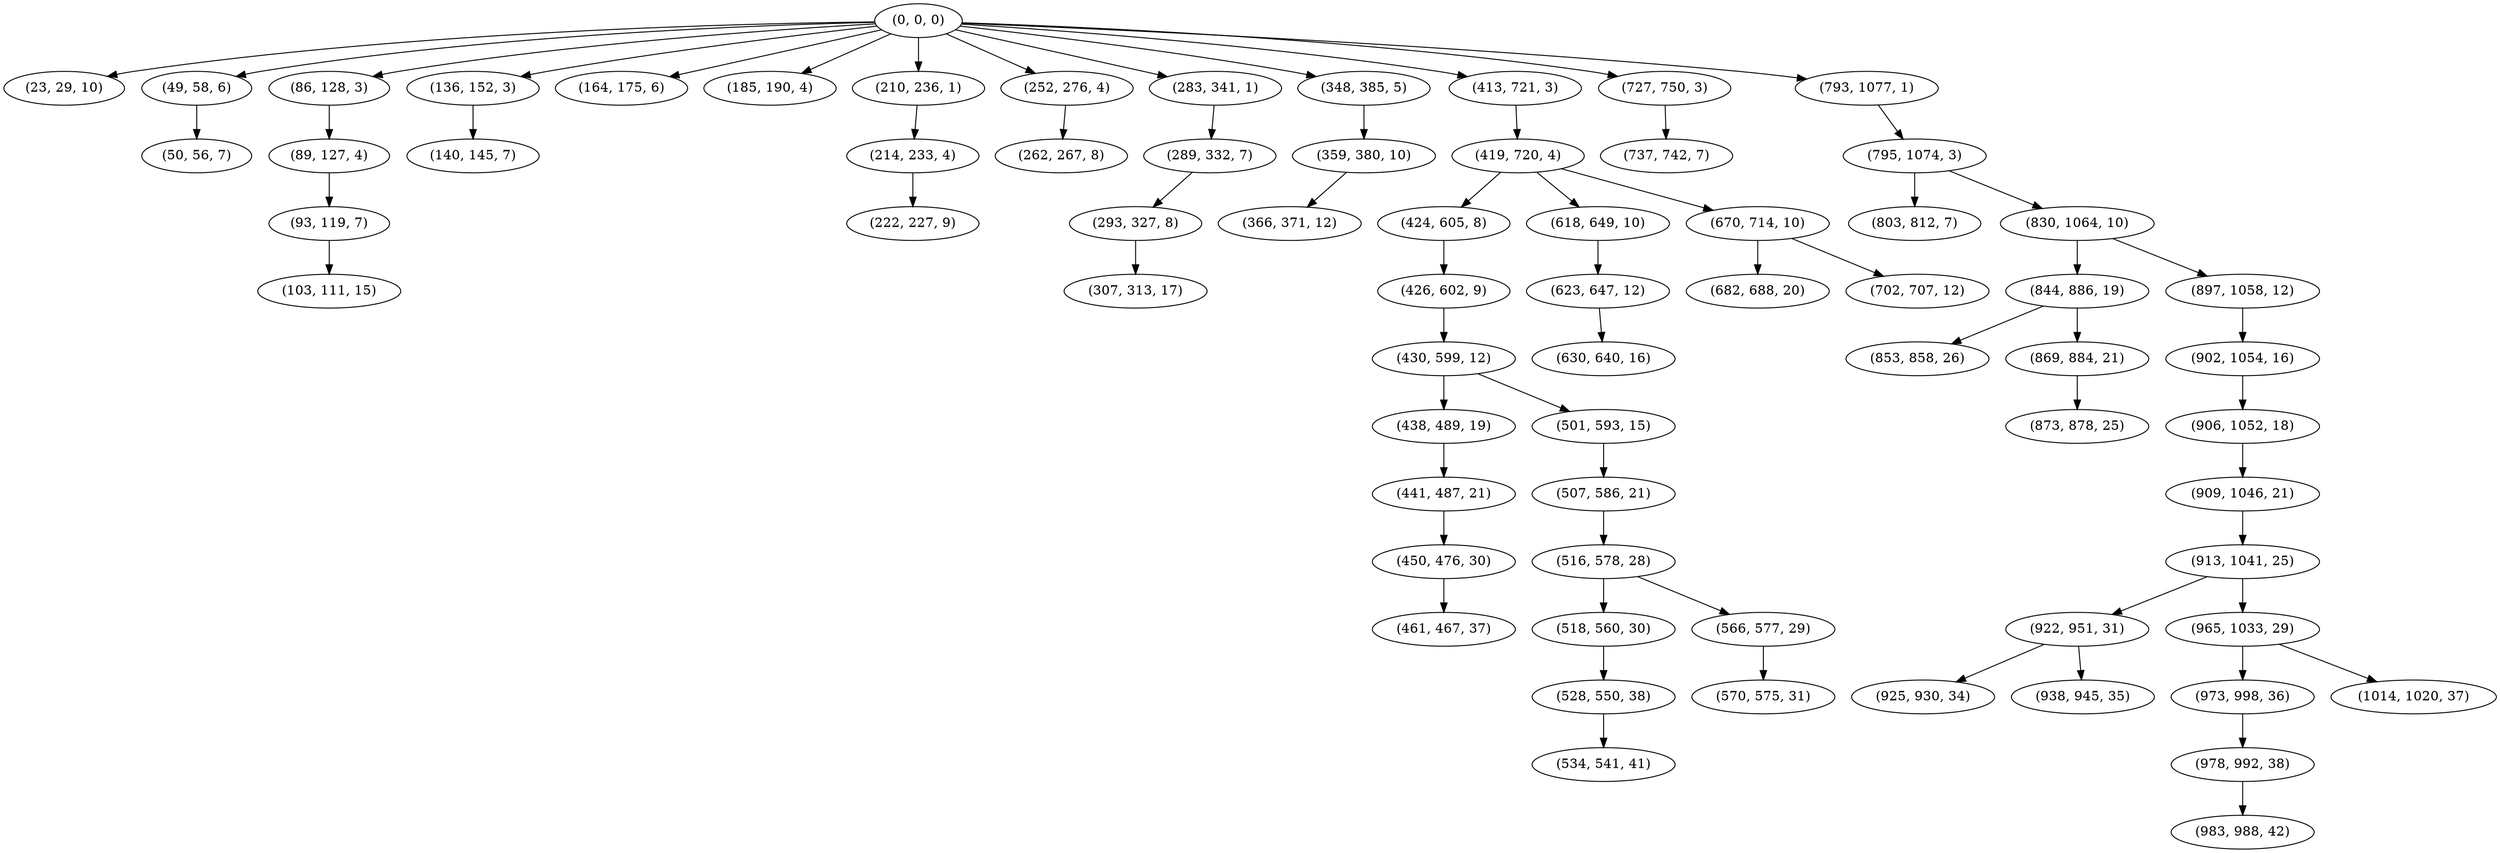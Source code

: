 digraph tree {
    "(0, 0, 0)";
    "(23, 29, 10)";
    "(49, 58, 6)";
    "(50, 56, 7)";
    "(86, 128, 3)";
    "(89, 127, 4)";
    "(93, 119, 7)";
    "(103, 111, 15)";
    "(136, 152, 3)";
    "(140, 145, 7)";
    "(164, 175, 6)";
    "(185, 190, 4)";
    "(210, 236, 1)";
    "(214, 233, 4)";
    "(222, 227, 9)";
    "(252, 276, 4)";
    "(262, 267, 8)";
    "(283, 341, 1)";
    "(289, 332, 7)";
    "(293, 327, 8)";
    "(307, 313, 17)";
    "(348, 385, 5)";
    "(359, 380, 10)";
    "(366, 371, 12)";
    "(413, 721, 3)";
    "(419, 720, 4)";
    "(424, 605, 8)";
    "(426, 602, 9)";
    "(430, 599, 12)";
    "(438, 489, 19)";
    "(441, 487, 21)";
    "(450, 476, 30)";
    "(461, 467, 37)";
    "(501, 593, 15)";
    "(507, 586, 21)";
    "(516, 578, 28)";
    "(518, 560, 30)";
    "(528, 550, 38)";
    "(534, 541, 41)";
    "(566, 577, 29)";
    "(570, 575, 31)";
    "(618, 649, 10)";
    "(623, 647, 12)";
    "(630, 640, 16)";
    "(670, 714, 10)";
    "(682, 688, 20)";
    "(702, 707, 12)";
    "(727, 750, 3)";
    "(737, 742, 7)";
    "(793, 1077, 1)";
    "(795, 1074, 3)";
    "(803, 812, 7)";
    "(830, 1064, 10)";
    "(844, 886, 19)";
    "(853, 858, 26)";
    "(869, 884, 21)";
    "(873, 878, 25)";
    "(897, 1058, 12)";
    "(902, 1054, 16)";
    "(906, 1052, 18)";
    "(909, 1046, 21)";
    "(913, 1041, 25)";
    "(922, 951, 31)";
    "(925, 930, 34)";
    "(938, 945, 35)";
    "(965, 1033, 29)";
    "(973, 998, 36)";
    "(978, 992, 38)";
    "(983, 988, 42)";
    "(1014, 1020, 37)";
    "(0, 0, 0)" -> "(23, 29, 10)";
    "(0, 0, 0)" -> "(49, 58, 6)";
    "(0, 0, 0)" -> "(86, 128, 3)";
    "(0, 0, 0)" -> "(136, 152, 3)";
    "(0, 0, 0)" -> "(164, 175, 6)";
    "(0, 0, 0)" -> "(185, 190, 4)";
    "(0, 0, 0)" -> "(210, 236, 1)";
    "(0, 0, 0)" -> "(252, 276, 4)";
    "(0, 0, 0)" -> "(283, 341, 1)";
    "(0, 0, 0)" -> "(348, 385, 5)";
    "(0, 0, 0)" -> "(413, 721, 3)";
    "(0, 0, 0)" -> "(727, 750, 3)";
    "(0, 0, 0)" -> "(793, 1077, 1)";
    "(49, 58, 6)" -> "(50, 56, 7)";
    "(86, 128, 3)" -> "(89, 127, 4)";
    "(89, 127, 4)" -> "(93, 119, 7)";
    "(93, 119, 7)" -> "(103, 111, 15)";
    "(136, 152, 3)" -> "(140, 145, 7)";
    "(210, 236, 1)" -> "(214, 233, 4)";
    "(214, 233, 4)" -> "(222, 227, 9)";
    "(252, 276, 4)" -> "(262, 267, 8)";
    "(283, 341, 1)" -> "(289, 332, 7)";
    "(289, 332, 7)" -> "(293, 327, 8)";
    "(293, 327, 8)" -> "(307, 313, 17)";
    "(348, 385, 5)" -> "(359, 380, 10)";
    "(359, 380, 10)" -> "(366, 371, 12)";
    "(413, 721, 3)" -> "(419, 720, 4)";
    "(419, 720, 4)" -> "(424, 605, 8)";
    "(419, 720, 4)" -> "(618, 649, 10)";
    "(419, 720, 4)" -> "(670, 714, 10)";
    "(424, 605, 8)" -> "(426, 602, 9)";
    "(426, 602, 9)" -> "(430, 599, 12)";
    "(430, 599, 12)" -> "(438, 489, 19)";
    "(430, 599, 12)" -> "(501, 593, 15)";
    "(438, 489, 19)" -> "(441, 487, 21)";
    "(441, 487, 21)" -> "(450, 476, 30)";
    "(450, 476, 30)" -> "(461, 467, 37)";
    "(501, 593, 15)" -> "(507, 586, 21)";
    "(507, 586, 21)" -> "(516, 578, 28)";
    "(516, 578, 28)" -> "(518, 560, 30)";
    "(516, 578, 28)" -> "(566, 577, 29)";
    "(518, 560, 30)" -> "(528, 550, 38)";
    "(528, 550, 38)" -> "(534, 541, 41)";
    "(566, 577, 29)" -> "(570, 575, 31)";
    "(618, 649, 10)" -> "(623, 647, 12)";
    "(623, 647, 12)" -> "(630, 640, 16)";
    "(670, 714, 10)" -> "(682, 688, 20)";
    "(670, 714, 10)" -> "(702, 707, 12)";
    "(727, 750, 3)" -> "(737, 742, 7)";
    "(793, 1077, 1)" -> "(795, 1074, 3)";
    "(795, 1074, 3)" -> "(803, 812, 7)";
    "(795, 1074, 3)" -> "(830, 1064, 10)";
    "(830, 1064, 10)" -> "(844, 886, 19)";
    "(830, 1064, 10)" -> "(897, 1058, 12)";
    "(844, 886, 19)" -> "(853, 858, 26)";
    "(844, 886, 19)" -> "(869, 884, 21)";
    "(869, 884, 21)" -> "(873, 878, 25)";
    "(897, 1058, 12)" -> "(902, 1054, 16)";
    "(902, 1054, 16)" -> "(906, 1052, 18)";
    "(906, 1052, 18)" -> "(909, 1046, 21)";
    "(909, 1046, 21)" -> "(913, 1041, 25)";
    "(913, 1041, 25)" -> "(922, 951, 31)";
    "(913, 1041, 25)" -> "(965, 1033, 29)";
    "(922, 951, 31)" -> "(925, 930, 34)";
    "(922, 951, 31)" -> "(938, 945, 35)";
    "(965, 1033, 29)" -> "(973, 998, 36)";
    "(965, 1033, 29)" -> "(1014, 1020, 37)";
    "(973, 998, 36)" -> "(978, 992, 38)";
    "(978, 992, 38)" -> "(983, 988, 42)";
}
